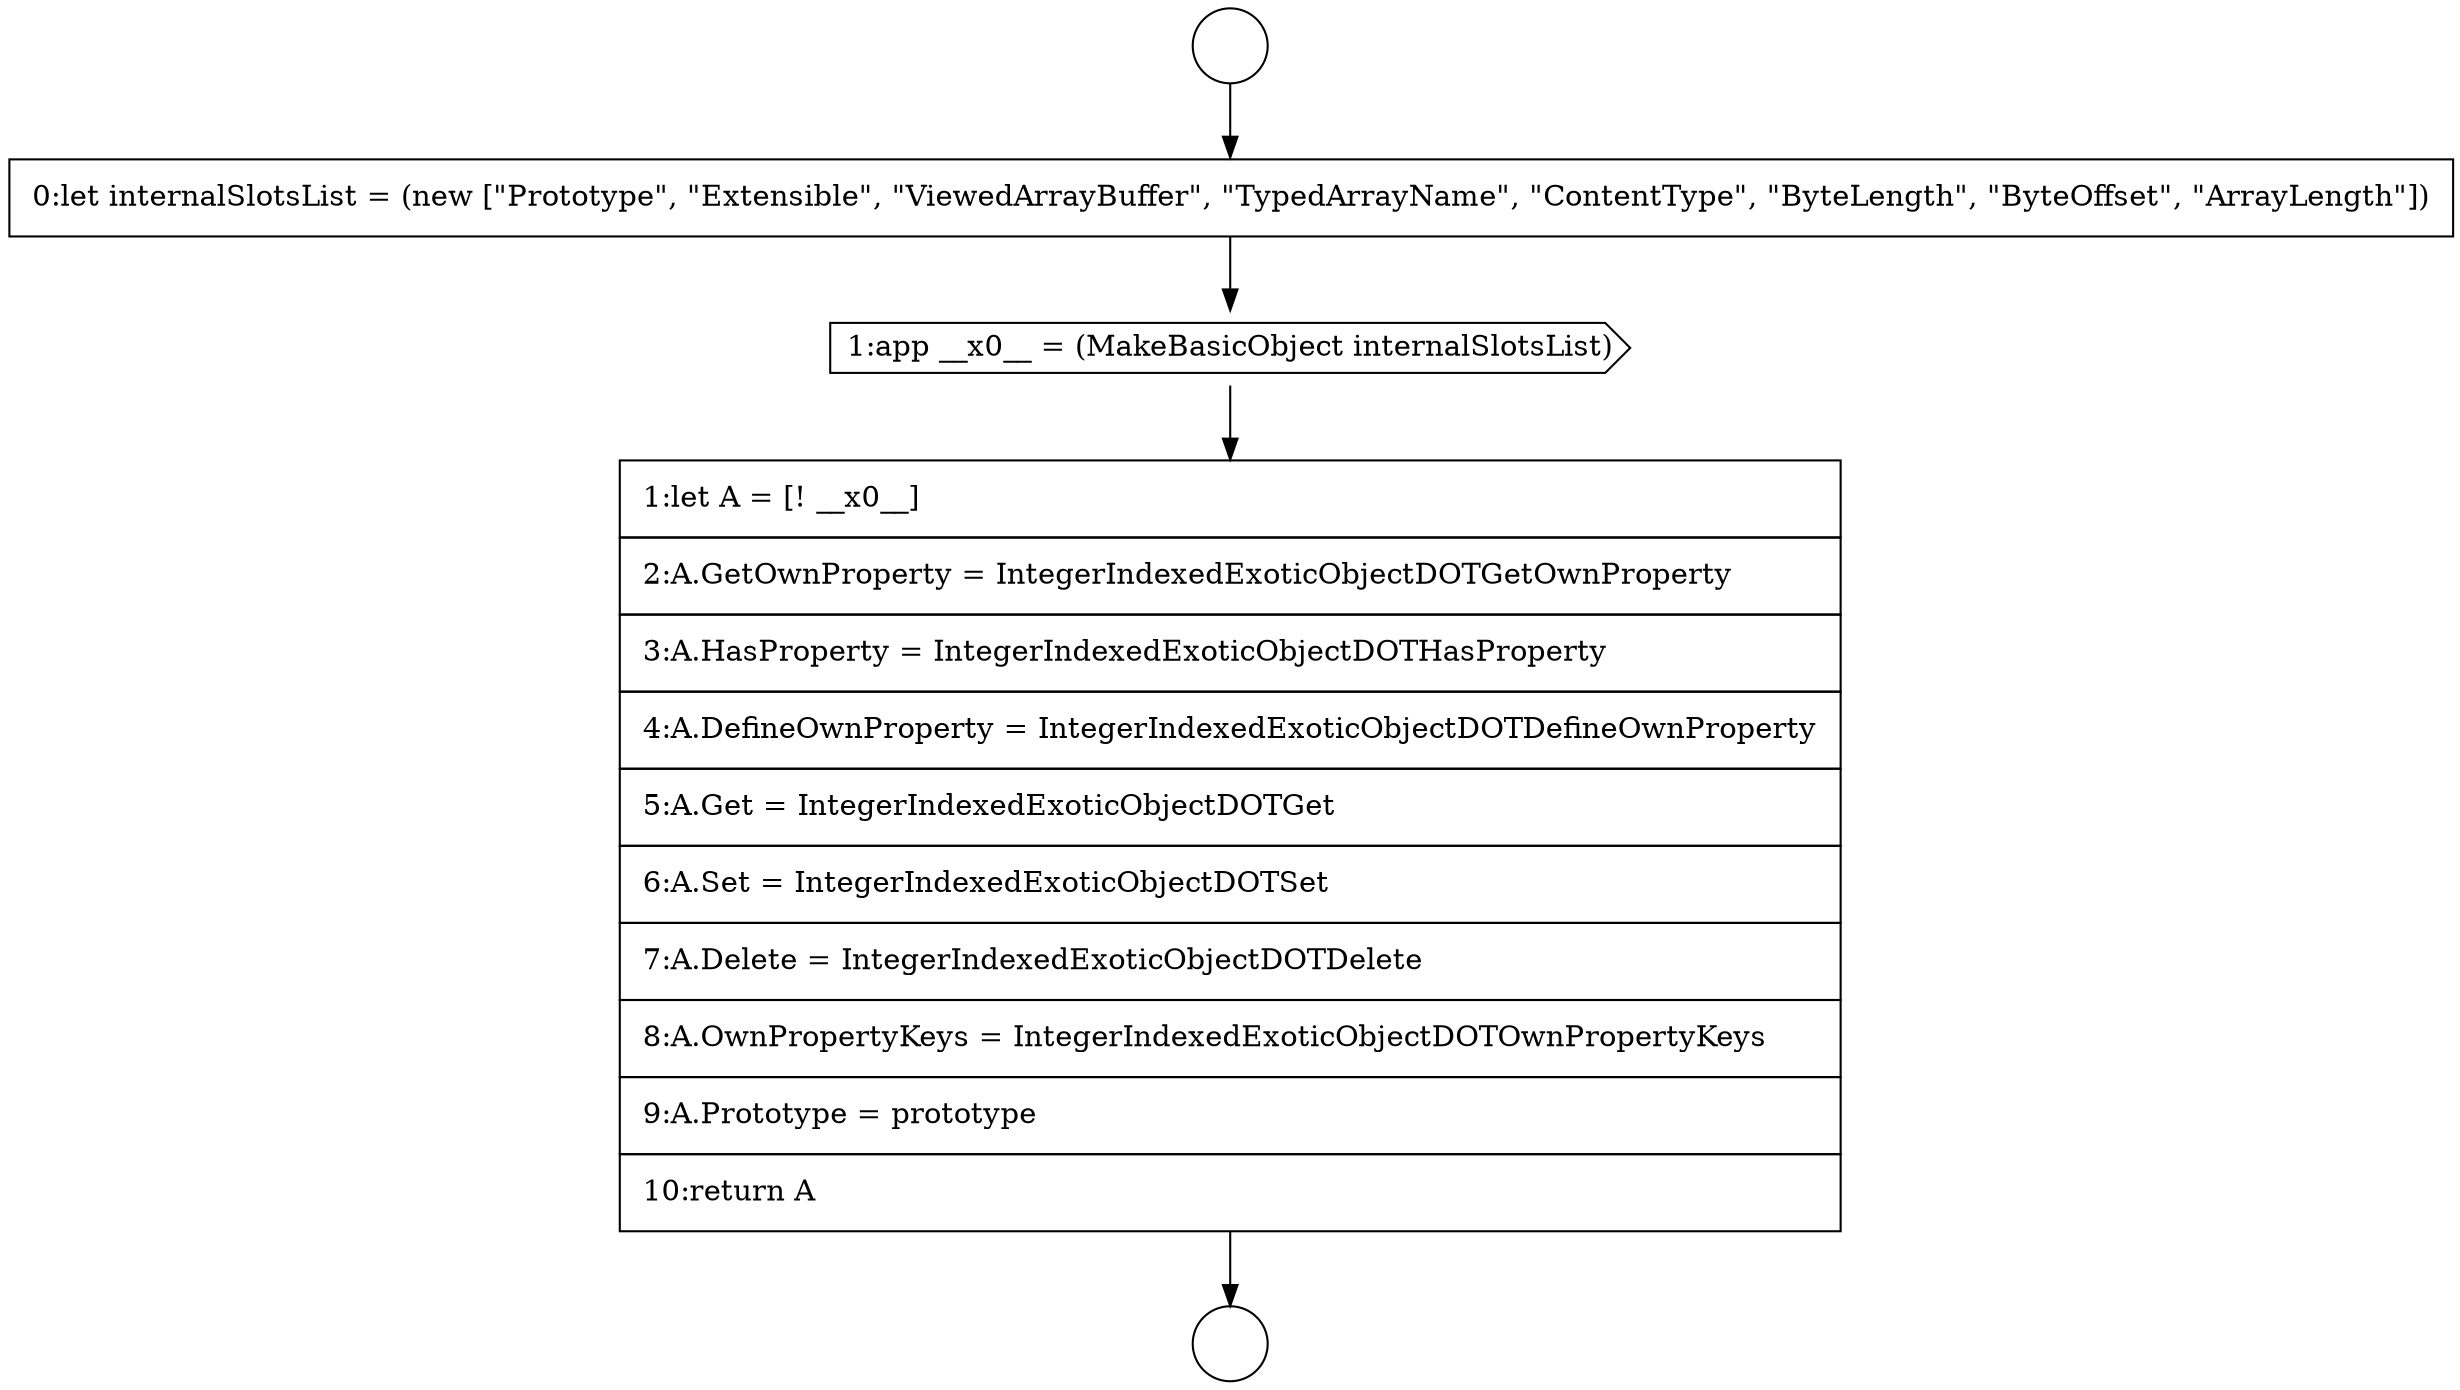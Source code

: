 digraph {
  node3001 [shape=none, margin=0, label=<<font color="black">
    <table border="0" cellborder="1" cellspacing="0" cellpadding="10">
      <tr><td align="left">1:let A = [! __x0__]</td></tr>
      <tr><td align="left">2:A.GetOwnProperty = IntegerIndexedExoticObjectDOTGetOwnProperty</td></tr>
      <tr><td align="left">3:A.HasProperty = IntegerIndexedExoticObjectDOTHasProperty</td></tr>
      <tr><td align="left">4:A.DefineOwnProperty = IntegerIndexedExoticObjectDOTDefineOwnProperty</td></tr>
      <tr><td align="left">5:A.Get = IntegerIndexedExoticObjectDOTGet</td></tr>
      <tr><td align="left">6:A.Set = IntegerIndexedExoticObjectDOTSet</td></tr>
      <tr><td align="left">7:A.Delete = IntegerIndexedExoticObjectDOTDelete</td></tr>
      <tr><td align="left">8:A.OwnPropertyKeys = IntegerIndexedExoticObjectDOTOwnPropertyKeys</td></tr>
      <tr><td align="left">9:A.Prototype = prototype</td></tr>
      <tr><td align="left">10:return A</td></tr>
    </table>
  </font>> color="black" fillcolor="white" style=filled]
  node3000 [shape=cds, label=<<font color="black">1:app __x0__ = (MakeBasicObject internalSlotsList)</font>> color="black" fillcolor="white" style=filled]
  node2999 [shape=none, margin=0, label=<<font color="black">
    <table border="0" cellborder="1" cellspacing="0" cellpadding="10">
      <tr><td align="left">0:let internalSlotsList = (new [&quot;Prototype&quot;, &quot;Extensible&quot;, &quot;ViewedArrayBuffer&quot;, &quot;TypedArrayName&quot;, &quot;ContentType&quot;, &quot;ByteLength&quot;, &quot;ByteOffset&quot;, &quot;ArrayLength&quot;])</td></tr>
    </table>
  </font>> color="black" fillcolor="white" style=filled]
  node2997 [shape=circle label=" " color="black" fillcolor="white" style=filled]
  node2998 [shape=circle label=" " color="black" fillcolor="white" style=filled]
  node2997 -> node2999 [ color="black"]
  node2999 -> node3000 [ color="black"]
  node3000 -> node3001 [ color="black"]
  node3001 -> node2998 [ color="black"]
}
